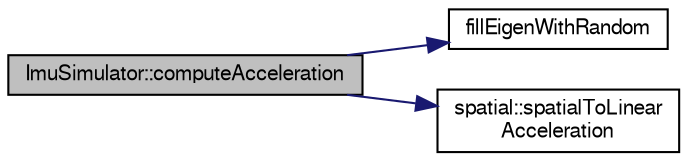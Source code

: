 digraph "ImuSimulator::computeAcceleration"
{
  edge [fontname="FreeSans",fontsize="10",labelfontname="FreeSans",labelfontsize="10"];
  node [fontname="FreeSans",fontsize="10",shape=record];
  rankdir="LR";
  Node1 [label="ImuSimulator::computeAcceleration",height=0.2,width=0.4,color="black", fillcolor="grey75", style="filled", fontcolor="black"];
  Node1 -> Node2 [color="midnightblue",fontsize="10",style="solid",fontname="FreeSans"];
  Node2 [label="fillEigenWithRandom",height=0.2,width=0.4,color="black", fillcolor="white", style="filled",URL="$de/df0/utilities_8h.html#abbe68d910024077560aa4d2c88c9ca76"];
  Node1 -> Node3 [color="midnightblue",fontsize="10",style="solid",fontname="FreeSans"];
  Node3 [label="spatial::spatialToLinear\lAcceleration",height=0.2,width=0.4,color="black", fillcolor="white", style="filled",URL="$de/d1a/namespacespatial.html#a13df9ec1359ecd4150251eaae0895198"];
}
